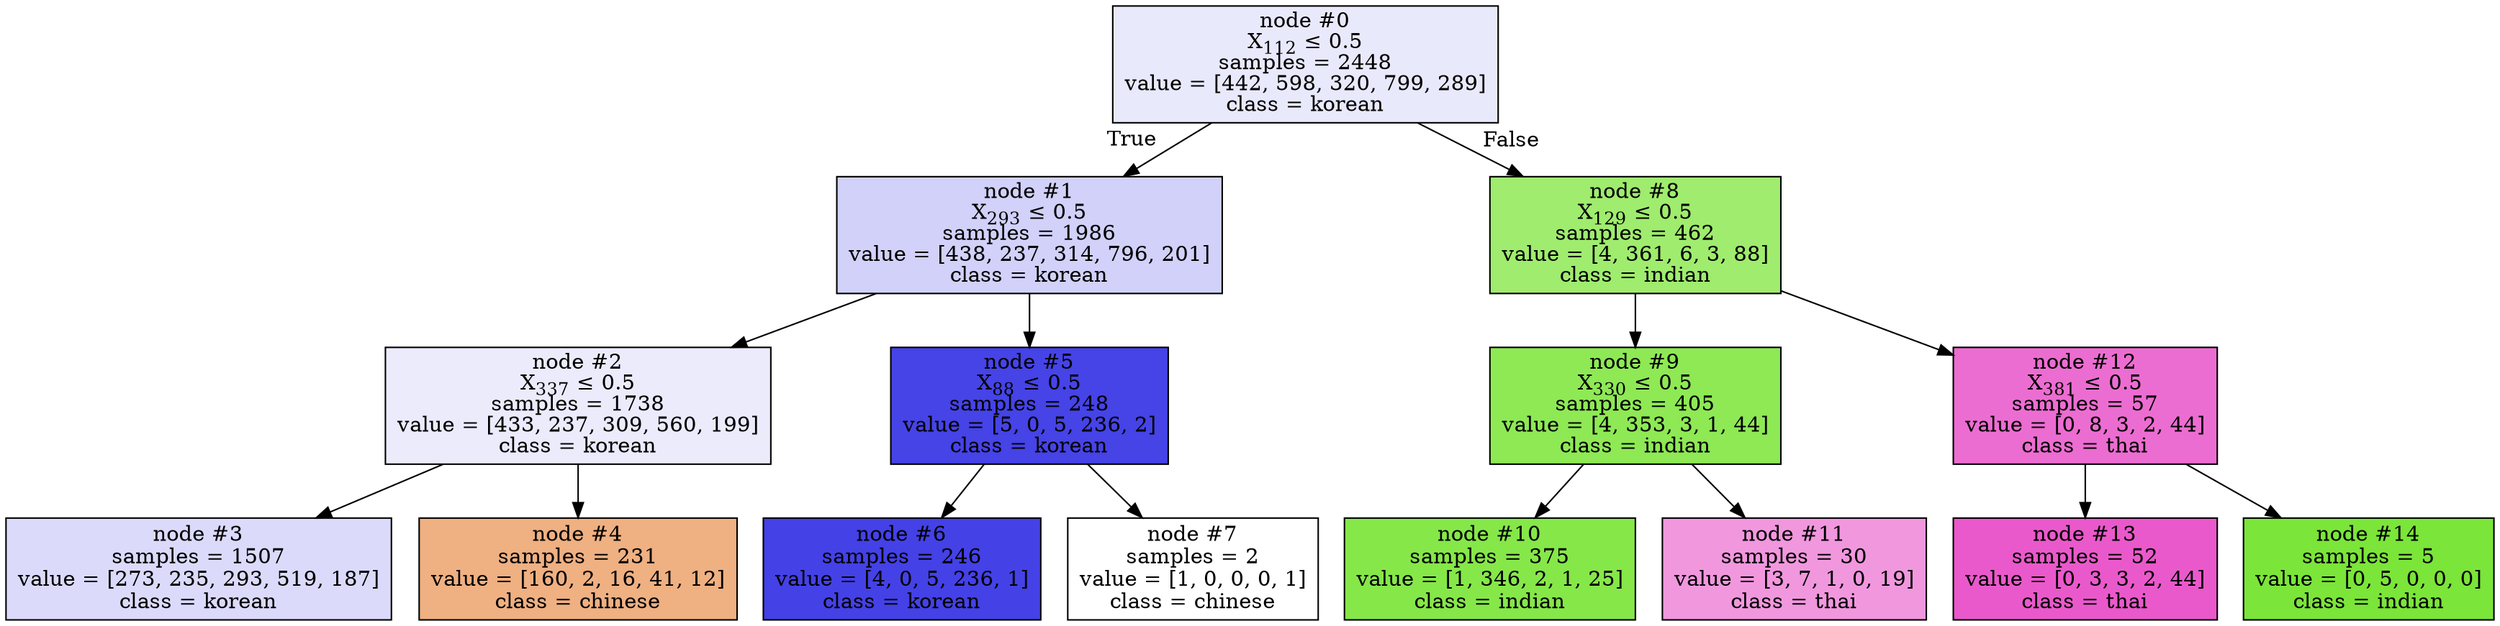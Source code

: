 digraph Tree {
node [shape=box, style="filled", color="black"] ;
0 [label=<node &#35;0<br/>X<SUB>112</SUB> &le; 0.5<br/>samples = 2448<br/>value = [442, 598, 320, 799, 289]<br/>class = korean>, fillcolor="#3c39e51c"] ;
1 [label=<node &#35;1<br/>X<SUB>293</SUB> &le; 0.5<br/>samples = 1986<br/>value = [438, 237, 314, 796, 201]<br/>class = korean>, fillcolor="#3c39e53b"] ;
0 -> 1 [labeldistance=2.5, labelangle=45, headlabel="True"] ;
2 [label=<node &#35;2<br/>X<SUB>337</SUB> &le; 0.5<br/>samples = 1738<br/>value = [433, 237, 309, 560, 199]<br/>class = korean>, fillcolor="#3c39e519"] ;
1 -> 2 ;
3 [label=<node &#35;3<br/>samples = 1507<br/>value = [273, 235, 293, 519, 187]<br/>class = korean>, fillcolor="#3c39e52f"] ;
2 -> 3 ;
4 [label=<node &#35;4<br/>samples = 231<br/>value = [160, 2, 16, 41, 12]<br/>class = chinese>, fillcolor="#e58139a0"] ;
2 -> 4 ;
5 [label=<node &#35;5<br/>X<SUB>88</SUB> &le; 0.5<br/>samples = 248<br/>value = [5, 0, 5, 236, 2]<br/>class = korean>, fillcolor="#3c39e5f2"] ;
1 -> 5 ;
6 [label=<node &#35;6<br/>samples = 246<br/>value = [4, 0, 5, 236, 1]<br/>class = korean>, fillcolor="#3c39e5f4"] ;
5 -> 6 ;
7 [label=<node &#35;7<br/>samples = 2<br/>value = [1, 0, 0, 0, 1]<br/>class = chinese>, fillcolor="#e5813900"] ;
5 -> 7 ;
8 [label=<node &#35;8<br/>X<SUB>129</SUB> &le; 0.5<br/>samples = 462<br/>value = [4, 361, 6, 3, 88]<br/>class = indian>, fillcolor="#7be539ba"] ;
0 -> 8 [labeldistance=2.5, labelangle=-45, headlabel="False"] ;
9 [label=<node &#35;9<br/>X<SUB>330</SUB> &le; 0.5<br/>samples = 405<br/>value = [4, 353, 3, 1, 44]<br/>class = indian>, fillcolor="#7be539da"] ;
8 -> 9 ;
10 [label=<node &#35;10<br/>samples = 375<br/>value = [1, 346, 2, 1, 25]<br/>class = indian>, fillcolor="#7be539ea"] ;
9 -> 10 ;
11 [label=<node &#35;11<br/>samples = 30<br/>value = [3, 7, 1, 0, 19]<br/>class = thai>, fillcolor="#e539c085"] ;
9 -> 11 ;
12 [label=<node &#35;12<br/>X<SUB>381</SUB> &le; 0.5<br/>samples = 57<br/>value = [0, 8, 3, 2, 44]<br/>class = thai>, fillcolor="#e539c0bb"] ;
8 -> 12 ;
13 [label=<node &#35;13<br/>samples = 52<br/>value = [0, 3, 3, 2, 44]<br/>class = thai>, fillcolor="#e539c0d5"] ;
12 -> 13 ;
14 [label=<node &#35;14<br/>samples = 5<br/>value = [0, 5, 0, 0, 0]<br/>class = indian>, fillcolor="#7be539ff"] ;
12 -> 14 ;
}